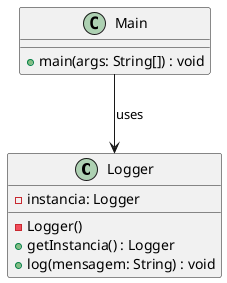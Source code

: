 @startuml Looger

class Logger {
  - instancia: Logger
  - Logger()
  + getInstancia() : Logger
  + log(mensagem: String) : void
}

class Main {
  + main(args: String[]) : void
}

Main --> Logger : uses

@enduml

